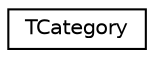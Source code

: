 digraph "Graphical Class Hierarchy"
{
 // LATEX_PDF_SIZE
  edge [fontname="Helvetica",fontsize="10",labelfontname="Helvetica",labelfontsize="10"];
  node [fontname="Helvetica",fontsize="10",shape=record];
  rankdir="LR";
  Node0 [label="TCategory",height=0.2,width=0.4,color="black", fillcolor="white", style="filled",URL="$structTCategory.html",tooltip="Represents categories and their files."];
}

